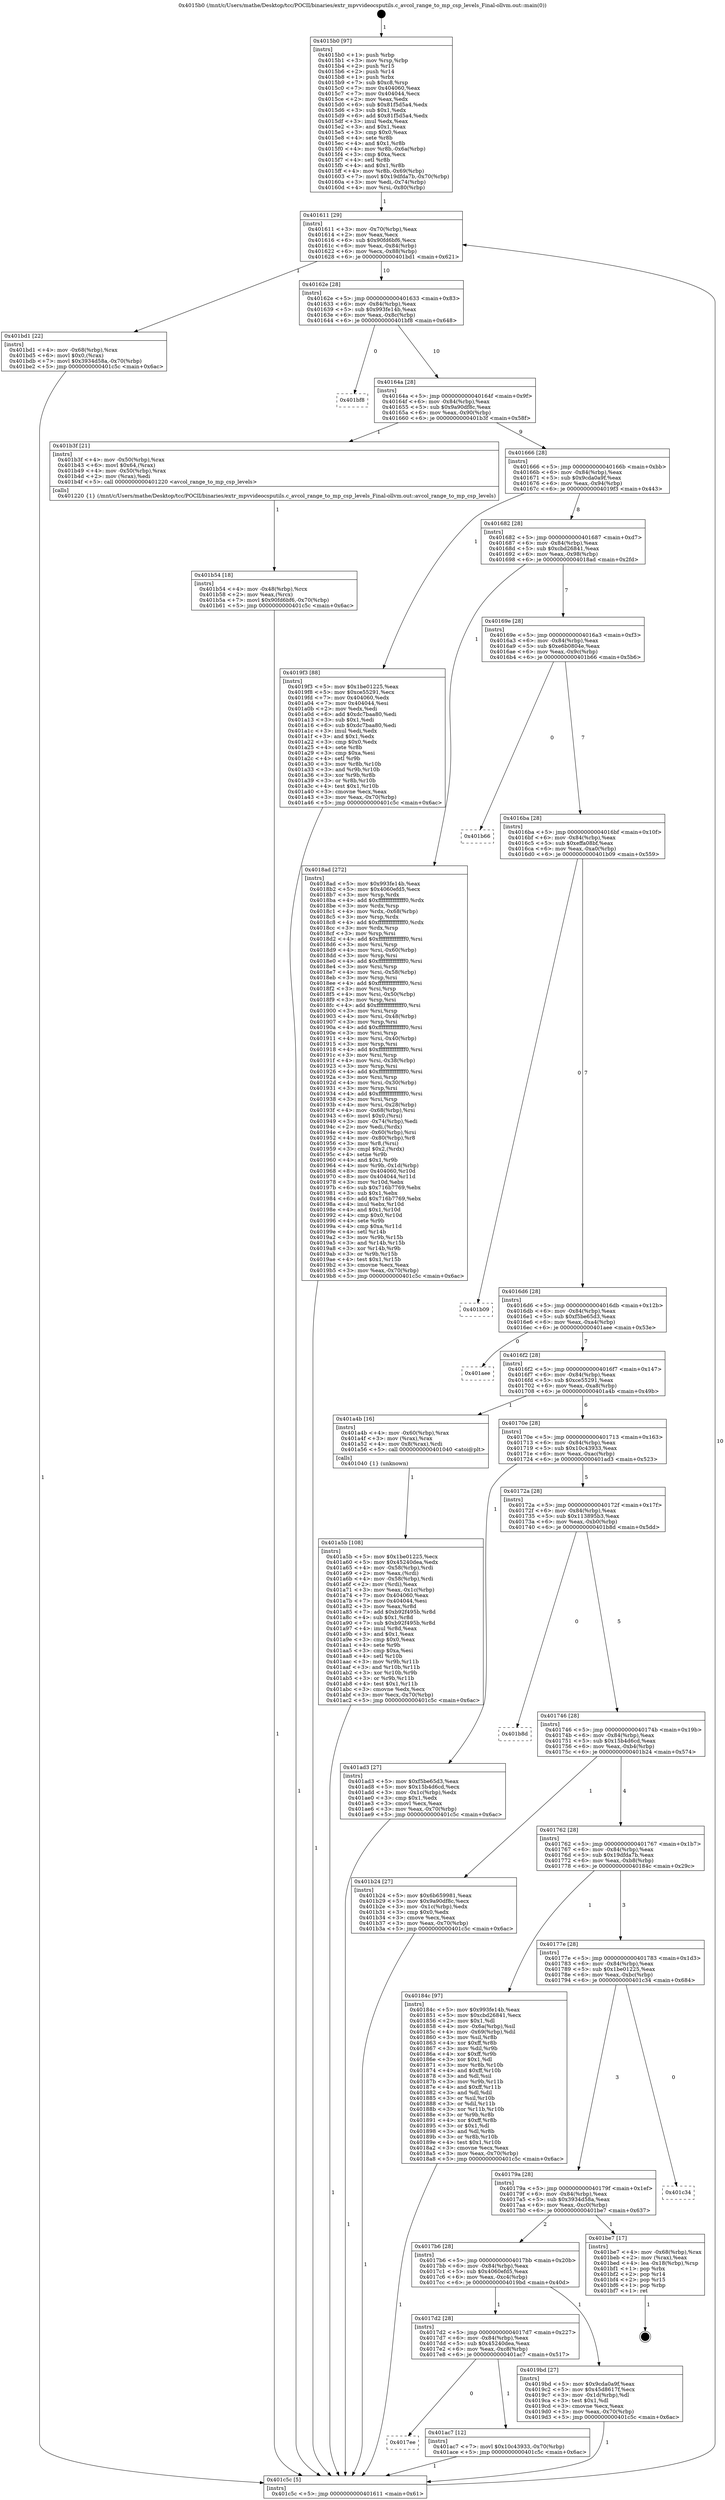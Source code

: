 digraph "0x4015b0" {
  label = "0x4015b0 (/mnt/c/Users/mathe/Desktop/tcc/POCII/binaries/extr_mpvvideocsputils.c_avcol_range_to_mp_csp_levels_Final-ollvm.out::main(0))"
  labelloc = "t"
  node[shape=record]

  Entry [label="",width=0.3,height=0.3,shape=circle,fillcolor=black,style=filled]
  "0x401611" [label="{
     0x401611 [29]\l
     | [instrs]\l
     &nbsp;&nbsp;0x401611 \<+3\>: mov -0x70(%rbp),%eax\l
     &nbsp;&nbsp;0x401614 \<+2\>: mov %eax,%ecx\l
     &nbsp;&nbsp;0x401616 \<+6\>: sub $0x90fd6bf6,%ecx\l
     &nbsp;&nbsp;0x40161c \<+6\>: mov %eax,-0x84(%rbp)\l
     &nbsp;&nbsp;0x401622 \<+6\>: mov %ecx,-0x88(%rbp)\l
     &nbsp;&nbsp;0x401628 \<+6\>: je 0000000000401bd1 \<main+0x621\>\l
  }"]
  "0x401bd1" [label="{
     0x401bd1 [22]\l
     | [instrs]\l
     &nbsp;&nbsp;0x401bd1 \<+4\>: mov -0x68(%rbp),%rax\l
     &nbsp;&nbsp;0x401bd5 \<+6\>: movl $0x0,(%rax)\l
     &nbsp;&nbsp;0x401bdb \<+7\>: movl $0x3934d58a,-0x70(%rbp)\l
     &nbsp;&nbsp;0x401be2 \<+5\>: jmp 0000000000401c5c \<main+0x6ac\>\l
  }"]
  "0x40162e" [label="{
     0x40162e [28]\l
     | [instrs]\l
     &nbsp;&nbsp;0x40162e \<+5\>: jmp 0000000000401633 \<main+0x83\>\l
     &nbsp;&nbsp;0x401633 \<+6\>: mov -0x84(%rbp),%eax\l
     &nbsp;&nbsp;0x401639 \<+5\>: sub $0x993fe14b,%eax\l
     &nbsp;&nbsp;0x40163e \<+6\>: mov %eax,-0x8c(%rbp)\l
     &nbsp;&nbsp;0x401644 \<+6\>: je 0000000000401bf8 \<main+0x648\>\l
  }"]
  Exit [label="",width=0.3,height=0.3,shape=circle,fillcolor=black,style=filled,peripheries=2]
  "0x401bf8" [label="{
     0x401bf8\l
  }", style=dashed]
  "0x40164a" [label="{
     0x40164a [28]\l
     | [instrs]\l
     &nbsp;&nbsp;0x40164a \<+5\>: jmp 000000000040164f \<main+0x9f\>\l
     &nbsp;&nbsp;0x40164f \<+6\>: mov -0x84(%rbp),%eax\l
     &nbsp;&nbsp;0x401655 \<+5\>: sub $0x9a90df8c,%eax\l
     &nbsp;&nbsp;0x40165a \<+6\>: mov %eax,-0x90(%rbp)\l
     &nbsp;&nbsp;0x401660 \<+6\>: je 0000000000401b3f \<main+0x58f\>\l
  }"]
  "0x401b54" [label="{
     0x401b54 [18]\l
     | [instrs]\l
     &nbsp;&nbsp;0x401b54 \<+4\>: mov -0x48(%rbp),%rcx\l
     &nbsp;&nbsp;0x401b58 \<+2\>: mov %eax,(%rcx)\l
     &nbsp;&nbsp;0x401b5a \<+7\>: movl $0x90fd6bf6,-0x70(%rbp)\l
     &nbsp;&nbsp;0x401b61 \<+5\>: jmp 0000000000401c5c \<main+0x6ac\>\l
  }"]
  "0x401b3f" [label="{
     0x401b3f [21]\l
     | [instrs]\l
     &nbsp;&nbsp;0x401b3f \<+4\>: mov -0x50(%rbp),%rax\l
     &nbsp;&nbsp;0x401b43 \<+6\>: movl $0x64,(%rax)\l
     &nbsp;&nbsp;0x401b49 \<+4\>: mov -0x50(%rbp),%rax\l
     &nbsp;&nbsp;0x401b4d \<+2\>: mov (%rax),%edi\l
     &nbsp;&nbsp;0x401b4f \<+5\>: call 0000000000401220 \<avcol_range_to_mp_csp_levels\>\l
     | [calls]\l
     &nbsp;&nbsp;0x401220 \{1\} (/mnt/c/Users/mathe/Desktop/tcc/POCII/binaries/extr_mpvvideocsputils.c_avcol_range_to_mp_csp_levels_Final-ollvm.out::avcol_range_to_mp_csp_levels)\l
  }"]
  "0x401666" [label="{
     0x401666 [28]\l
     | [instrs]\l
     &nbsp;&nbsp;0x401666 \<+5\>: jmp 000000000040166b \<main+0xbb\>\l
     &nbsp;&nbsp;0x40166b \<+6\>: mov -0x84(%rbp),%eax\l
     &nbsp;&nbsp;0x401671 \<+5\>: sub $0x9cda0a9f,%eax\l
     &nbsp;&nbsp;0x401676 \<+6\>: mov %eax,-0x94(%rbp)\l
     &nbsp;&nbsp;0x40167c \<+6\>: je 00000000004019f3 \<main+0x443\>\l
  }"]
  "0x4017ee" [label="{
     0x4017ee\l
  }", style=dashed]
  "0x4019f3" [label="{
     0x4019f3 [88]\l
     | [instrs]\l
     &nbsp;&nbsp;0x4019f3 \<+5\>: mov $0x1be01225,%eax\l
     &nbsp;&nbsp;0x4019f8 \<+5\>: mov $0xce55291,%ecx\l
     &nbsp;&nbsp;0x4019fd \<+7\>: mov 0x404060,%edx\l
     &nbsp;&nbsp;0x401a04 \<+7\>: mov 0x404044,%esi\l
     &nbsp;&nbsp;0x401a0b \<+2\>: mov %edx,%edi\l
     &nbsp;&nbsp;0x401a0d \<+6\>: add $0xdc7baa80,%edi\l
     &nbsp;&nbsp;0x401a13 \<+3\>: sub $0x1,%edi\l
     &nbsp;&nbsp;0x401a16 \<+6\>: sub $0xdc7baa80,%edi\l
     &nbsp;&nbsp;0x401a1c \<+3\>: imul %edi,%edx\l
     &nbsp;&nbsp;0x401a1f \<+3\>: and $0x1,%edx\l
     &nbsp;&nbsp;0x401a22 \<+3\>: cmp $0x0,%edx\l
     &nbsp;&nbsp;0x401a25 \<+4\>: sete %r8b\l
     &nbsp;&nbsp;0x401a29 \<+3\>: cmp $0xa,%esi\l
     &nbsp;&nbsp;0x401a2c \<+4\>: setl %r9b\l
     &nbsp;&nbsp;0x401a30 \<+3\>: mov %r8b,%r10b\l
     &nbsp;&nbsp;0x401a33 \<+3\>: and %r9b,%r10b\l
     &nbsp;&nbsp;0x401a36 \<+3\>: xor %r9b,%r8b\l
     &nbsp;&nbsp;0x401a39 \<+3\>: or %r8b,%r10b\l
     &nbsp;&nbsp;0x401a3c \<+4\>: test $0x1,%r10b\l
     &nbsp;&nbsp;0x401a40 \<+3\>: cmovne %ecx,%eax\l
     &nbsp;&nbsp;0x401a43 \<+3\>: mov %eax,-0x70(%rbp)\l
     &nbsp;&nbsp;0x401a46 \<+5\>: jmp 0000000000401c5c \<main+0x6ac\>\l
  }"]
  "0x401682" [label="{
     0x401682 [28]\l
     | [instrs]\l
     &nbsp;&nbsp;0x401682 \<+5\>: jmp 0000000000401687 \<main+0xd7\>\l
     &nbsp;&nbsp;0x401687 \<+6\>: mov -0x84(%rbp),%eax\l
     &nbsp;&nbsp;0x40168d \<+5\>: sub $0xcbd26841,%eax\l
     &nbsp;&nbsp;0x401692 \<+6\>: mov %eax,-0x98(%rbp)\l
     &nbsp;&nbsp;0x401698 \<+6\>: je 00000000004018ad \<main+0x2fd\>\l
  }"]
  "0x401ac7" [label="{
     0x401ac7 [12]\l
     | [instrs]\l
     &nbsp;&nbsp;0x401ac7 \<+7\>: movl $0x10c43933,-0x70(%rbp)\l
     &nbsp;&nbsp;0x401ace \<+5\>: jmp 0000000000401c5c \<main+0x6ac\>\l
  }"]
  "0x4018ad" [label="{
     0x4018ad [272]\l
     | [instrs]\l
     &nbsp;&nbsp;0x4018ad \<+5\>: mov $0x993fe14b,%eax\l
     &nbsp;&nbsp;0x4018b2 \<+5\>: mov $0x4060efd5,%ecx\l
     &nbsp;&nbsp;0x4018b7 \<+3\>: mov %rsp,%rdx\l
     &nbsp;&nbsp;0x4018ba \<+4\>: add $0xfffffffffffffff0,%rdx\l
     &nbsp;&nbsp;0x4018be \<+3\>: mov %rdx,%rsp\l
     &nbsp;&nbsp;0x4018c1 \<+4\>: mov %rdx,-0x68(%rbp)\l
     &nbsp;&nbsp;0x4018c5 \<+3\>: mov %rsp,%rdx\l
     &nbsp;&nbsp;0x4018c8 \<+4\>: add $0xfffffffffffffff0,%rdx\l
     &nbsp;&nbsp;0x4018cc \<+3\>: mov %rdx,%rsp\l
     &nbsp;&nbsp;0x4018cf \<+3\>: mov %rsp,%rsi\l
     &nbsp;&nbsp;0x4018d2 \<+4\>: add $0xfffffffffffffff0,%rsi\l
     &nbsp;&nbsp;0x4018d6 \<+3\>: mov %rsi,%rsp\l
     &nbsp;&nbsp;0x4018d9 \<+4\>: mov %rsi,-0x60(%rbp)\l
     &nbsp;&nbsp;0x4018dd \<+3\>: mov %rsp,%rsi\l
     &nbsp;&nbsp;0x4018e0 \<+4\>: add $0xfffffffffffffff0,%rsi\l
     &nbsp;&nbsp;0x4018e4 \<+3\>: mov %rsi,%rsp\l
     &nbsp;&nbsp;0x4018e7 \<+4\>: mov %rsi,-0x58(%rbp)\l
     &nbsp;&nbsp;0x4018eb \<+3\>: mov %rsp,%rsi\l
     &nbsp;&nbsp;0x4018ee \<+4\>: add $0xfffffffffffffff0,%rsi\l
     &nbsp;&nbsp;0x4018f2 \<+3\>: mov %rsi,%rsp\l
     &nbsp;&nbsp;0x4018f5 \<+4\>: mov %rsi,-0x50(%rbp)\l
     &nbsp;&nbsp;0x4018f9 \<+3\>: mov %rsp,%rsi\l
     &nbsp;&nbsp;0x4018fc \<+4\>: add $0xfffffffffffffff0,%rsi\l
     &nbsp;&nbsp;0x401900 \<+3\>: mov %rsi,%rsp\l
     &nbsp;&nbsp;0x401903 \<+4\>: mov %rsi,-0x48(%rbp)\l
     &nbsp;&nbsp;0x401907 \<+3\>: mov %rsp,%rsi\l
     &nbsp;&nbsp;0x40190a \<+4\>: add $0xfffffffffffffff0,%rsi\l
     &nbsp;&nbsp;0x40190e \<+3\>: mov %rsi,%rsp\l
     &nbsp;&nbsp;0x401911 \<+4\>: mov %rsi,-0x40(%rbp)\l
     &nbsp;&nbsp;0x401915 \<+3\>: mov %rsp,%rsi\l
     &nbsp;&nbsp;0x401918 \<+4\>: add $0xfffffffffffffff0,%rsi\l
     &nbsp;&nbsp;0x40191c \<+3\>: mov %rsi,%rsp\l
     &nbsp;&nbsp;0x40191f \<+4\>: mov %rsi,-0x38(%rbp)\l
     &nbsp;&nbsp;0x401923 \<+3\>: mov %rsp,%rsi\l
     &nbsp;&nbsp;0x401926 \<+4\>: add $0xfffffffffffffff0,%rsi\l
     &nbsp;&nbsp;0x40192a \<+3\>: mov %rsi,%rsp\l
     &nbsp;&nbsp;0x40192d \<+4\>: mov %rsi,-0x30(%rbp)\l
     &nbsp;&nbsp;0x401931 \<+3\>: mov %rsp,%rsi\l
     &nbsp;&nbsp;0x401934 \<+4\>: add $0xfffffffffffffff0,%rsi\l
     &nbsp;&nbsp;0x401938 \<+3\>: mov %rsi,%rsp\l
     &nbsp;&nbsp;0x40193b \<+4\>: mov %rsi,-0x28(%rbp)\l
     &nbsp;&nbsp;0x40193f \<+4\>: mov -0x68(%rbp),%rsi\l
     &nbsp;&nbsp;0x401943 \<+6\>: movl $0x0,(%rsi)\l
     &nbsp;&nbsp;0x401949 \<+3\>: mov -0x74(%rbp),%edi\l
     &nbsp;&nbsp;0x40194c \<+2\>: mov %edi,(%rdx)\l
     &nbsp;&nbsp;0x40194e \<+4\>: mov -0x60(%rbp),%rsi\l
     &nbsp;&nbsp;0x401952 \<+4\>: mov -0x80(%rbp),%r8\l
     &nbsp;&nbsp;0x401956 \<+3\>: mov %r8,(%rsi)\l
     &nbsp;&nbsp;0x401959 \<+3\>: cmpl $0x2,(%rdx)\l
     &nbsp;&nbsp;0x40195c \<+4\>: setne %r9b\l
     &nbsp;&nbsp;0x401960 \<+4\>: and $0x1,%r9b\l
     &nbsp;&nbsp;0x401964 \<+4\>: mov %r9b,-0x1d(%rbp)\l
     &nbsp;&nbsp;0x401968 \<+8\>: mov 0x404060,%r10d\l
     &nbsp;&nbsp;0x401970 \<+8\>: mov 0x404044,%r11d\l
     &nbsp;&nbsp;0x401978 \<+3\>: mov %r10d,%ebx\l
     &nbsp;&nbsp;0x40197b \<+6\>: sub $0x716b7769,%ebx\l
     &nbsp;&nbsp;0x401981 \<+3\>: sub $0x1,%ebx\l
     &nbsp;&nbsp;0x401984 \<+6\>: add $0x716b7769,%ebx\l
     &nbsp;&nbsp;0x40198a \<+4\>: imul %ebx,%r10d\l
     &nbsp;&nbsp;0x40198e \<+4\>: and $0x1,%r10d\l
     &nbsp;&nbsp;0x401992 \<+4\>: cmp $0x0,%r10d\l
     &nbsp;&nbsp;0x401996 \<+4\>: sete %r9b\l
     &nbsp;&nbsp;0x40199a \<+4\>: cmp $0xa,%r11d\l
     &nbsp;&nbsp;0x40199e \<+4\>: setl %r14b\l
     &nbsp;&nbsp;0x4019a2 \<+3\>: mov %r9b,%r15b\l
     &nbsp;&nbsp;0x4019a5 \<+3\>: and %r14b,%r15b\l
     &nbsp;&nbsp;0x4019a8 \<+3\>: xor %r14b,%r9b\l
     &nbsp;&nbsp;0x4019ab \<+3\>: or %r9b,%r15b\l
     &nbsp;&nbsp;0x4019ae \<+4\>: test $0x1,%r15b\l
     &nbsp;&nbsp;0x4019b2 \<+3\>: cmovne %ecx,%eax\l
     &nbsp;&nbsp;0x4019b5 \<+3\>: mov %eax,-0x70(%rbp)\l
     &nbsp;&nbsp;0x4019b8 \<+5\>: jmp 0000000000401c5c \<main+0x6ac\>\l
  }"]
  "0x40169e" [label="{
     0x40169e [28]\l
     | [instrs]\l
     &nbsp;&nbsp;0x40169e \<+5\>: jmp 00000000004016a3 \<main+0xf3\>\l
     &nbsp;&nbsp;0x4016a3 \<+6\>: mov -0x84(%rbp),%eax\l
     &nbsp;&nbsp;0x4016a9 \<+5\>: sub $0xe6b0804e,%eax\l
     &nbsp;&nbsp;0x4016ae \<+6\>: mov %eax,-0x9c(%rbp)\l
     &nbsp;&nbsp;0x4016b4 \<+6\>: je 0000000000401b66 \<main+0x5b6\>\l
  }"]
  "0x401a5b" [label="{
     0x401a5b [108]\l
     | [instrs]\l
     &nbsp;&nbsp;0x401a5b \<+5\>: mov $0x1be01225,%ecx\l
     &nbsp;&nbsp;0x401a60 \<+5\>: mov $0x45240dea,%edx\l
     &nbsp;&nbsp;0x401a65 \<+4\>: mov -0x58(%rbp),%rdi\l
     &nbsp;&nbsp;0x401a69 \<+2\>: mov %eax,(%rdi)\l
     &nbsp;&nbsp;0x401a6b \<+4\>: mov -0x58(%rbp),%rdi\l
     &nbsp;&nbsp;0x401a6f \<+2\>: mov (%rdi),%eax\l
     &nbsp;&nbsp;0x401a71 \<+3\>: mov %eax,-0x1c(%rbp)\l
     &nbsp;&nbsp;0x401a74 \<+7\>: mov 0x404060,%eax\l
     &nbsp;&nbsp;0x401a7b \<+7\>: mov 0x404044,%esi\l
     &nbsp;&nbsp;0x401a82 \<+3\>: mov %eax,%r8d\l
     &nbsp;&nbsp;0x401a85 \<+7\>: add $0xb92f495b,%r8d\l
     &nbsp;&nbsp;0x401a8c \<+4\>: sub $0x1,%r8d\l
     &nbsp;&nbsp;0x401a90 \<+7\>: sub $0xb92f495b,%r8d\l
     &nbsp;&nbsp;0x401a97 \<+4\>: imul %r8d,%eax\l
     &nbsp;&nbsp;0x401a9b \<+3\>: and $0x1,%eax\l
     &nbsp;&nbsp;0x401a9e \<+3\>: cmp $0x0,%eax\l
     &nbsp;&nbsp;0x401aa1 \<+4\>: sete %r9b\l
     &nbsp;&nbsp;0x401aa5 \<+3\>: cmp $0xa,%esi\l
     &nbsp;&nbsp;0x401aa8 \<+4\>: setl %r10b\l
     &nbsp;&nbsp;0x401aac \<+3\>: mov %r9b,%r11b\l
     &nbsp;&nbsp;0x401aaf \<+3\>: and %r10b,%r11b\l
     &nbsp;&nbsp;0x401ab2 \<+3\>: xor %r10b,%r9b\l
     &nbsp;&nbsp;0x401ab5 \<+3\>: or %r9b,%r11b\l
     &nbsp;&nbsp;0x401ab8 \<+4\>: test $0x1,%r11b\l
     &nbsp;&nbsp;0x401abc \<+3\>: cmovne %edx,%ecx\l
     &nbsp;&nbsp;0x401abf \<+3\>: mov %ecx,-0x70(%rbp)\l
     &nbsp;&nbsp;0x401ac2 \<+5\>: jmp 0000000000401c5c \<main+0x6ac\>\l
  }"]
  "0x401b66" [label="{
     0x401b66\l
  }", style=dashed]
  "0x4016ba" [label="{
     0x4016ba [28]\l
     | [instrs]\l
     &nbsp;&nbsp;0x4016ba \<+5\>: jmp 00000000004016bf \<main+0x10f\>\l
     &nbsp;&nbsp;0x4016bf \<+6\>: mov -0x84(%rbp),%eax\l
     &nbsp;&nbsp;0x4016c5 \<+5\>: sub $0xeffa08bf,%eax\l
     &nbsp;&nbsp;0x4016ca \<+6\>: mov %eax,-0xa0(%rbp)\l
     &nbsp;&nbsp;0x4016d0 \<+6\>: je 0000000000401b09 \<main+0x559\>\l
  }"]
  "0x4017d2" [label="{
     0x4017d2 [28]\l
     | [instrs]\l
     &nbsp;&nbsp;0x4017d2 \<+5\>: jmp 00000000004017d7 \<main+0x227\>\l
     &nbsp;&nbsp;0x4017d7 \<+6\>: mov -0x84(%rbp),%eax\l
     &nbsp;&nbsp;0x4017dd \<+5\>: sub $0x45240dea,%eax\l
     &nbsp;&nbsp;0x4017e2 \<+6\>: mov %eax,-0xc8(%rbp)\l
     &nbsp;&nbsp;0x4017e8 \<+6\>: je 0000000000401ac7 \<main+0x517\>\l
  }"]
  "0x401b09" [label="{
     0x401b09\l
  }", style=dashed]
  "0x4016d6" [label="{
     0x4016d6 [28]\l
     | [instrs]\l
     &nbsp;&nbsp;0x4016d6 \<+5\>: jmp 00000000004016db \<main+0x12b\>\l
     &nbsp;&nbsp;0x4016db \<+6\>: mov -0x84(%rbp),%eax\l
     &nbsp;&nbsp;0x4016e1 \<+5\>: sub $0xf5be65d3,%eax\l
     &nbsp;&nbsp;0x4016e6 \<+6\>: mov %eax,-0xa4(%rbp)\l
     &nbsp;&nbsp;0x4016ec \<+6\>: je 0000000000401aee \<main+0x53e\>\l
  }"]
  "0x4019bd" [label="{
     0x4019bd [27]\l
     | [instrs]\l
     &nbsp;&nbsp;0x4019bd \<+5\>: mov $0x9cda0a9f,%eax\l
     &nbsp;&nbsp;0x4019c2 \<+5\>: mov $0x45d8617f,%ecx\l
     &nbsp;&nbsp;0x4019c7 \<+3\>: mov -0x1d(%rbp),%dl\l
     &nbsp;&nbsp;0x4019ca \<+3\>: test $0x1,%dl\l
     &nbsp;&nbsp;0x4019cd \<+3\>: cmovne %ecx,%eax\l
     &nbsp;&nbsp;0x4019d0 \<+3\>: mov %eax,-0x70(%rbp)\l
     &nbsp;&nbsp;0x4019d3 \<+5\>: jmp 0000000000401c5c \<main+0x6ac\>\l
  }"]
  "0x401aee" [label="{
     0x401aee\l
  }", style=dashed]
  "0x4016f2" [label="{
     0x4016f2 [28]\l
     | [instrs]\l
     &nbsp;&nbsp;0x4016f2 \<+5\>: jmp 00000000004016f7 \<main+0x147\>\l
     &nbsp;&nbsp;0x4016f7 \<+6\>: mov -0x84(%rbp),%eax\l
     &nbsp;&nbsp;0x4016fd \<+5\>: sub $0xce55291,%eax\l
     &nbsp;&nbsp;0x401702 \<+6\>: mov %eax,-0xa8(%rbp)\l
     &nbsp;&nbsp;0x401708 \<+6\>: je 0000000000401a4b \<main+0x49b\>\l
  }"]
  "0x4017b6" [label="{
     0x4017b6 [28]\l
     | [instrs]\l
     &nbsp;&nbsp;0x4017b6 \<+5\>: jmp 00000000004017bb \<main+0x20b\>\l
     &nbsp;&nbsp;0x4017bb \<+6\>: mov -0x84(%rbp),%eax\l
     &nbsp;&nbsp;0x4017c1 \<+5\>: sub $0x4060efd5,%eax\l
     &nbsp;&nbsp;0x4017c6 \<+6\>: mov %eax,-0xc4(%rbp)\l
     &nbsp;&nbsp;0x4017cc \<+6\>: je 00000000004019bd \<main+0x40d\>\l
  }"]
  "0x401a4b" [label="{
     0x401a4b [16]\l
     | [instrs]\l
     &nbsp;&nbsp;0x401a4b \<+4\>: mov -0x60(%rbp),%rax\l
     &nbsp;&nbsp;0x401a4f \<+3\>: mov (%rax),%rax\l
     &nbsp;&nbsp;0x401a52 \<+4\>: mov 0x8(%rax),%rdi\l
     &nbsp;&nbsp;0x401a56 \<+5\>: call 0000000000401040 \<atoi@plt\>\l
     | [calls]\l
     &nbsp;&nbsp;0x401040 \{1\} (unknown)\l
  }"]
  "0x40170e" [label="{
     0x40170e [28]\l
     | [instrs]\l
     &nbsp;&nbsp;0x40170e \<+5\>: jmp 0000000000401713 \<main+0x163\>\l
     &nbsp;&nbsp;0x401713 \<+6\>: mov -0x84(%rbp),%eax\l
     &nbsp;&nbsp;0x401719 \<+5\>: sub $0x10c43933,%eax\l
     &nbsp;&nbsp;0x40171e \<+6\>: mov %eax,-0xac(%rbp)\l
     &nbsp;&nbsp;0x401724 \<+6\>: je 0000000000401ad3 \<main+0x523\>\l
  }"]
  "0x401be7" [label="{
     0x401be7 [17]\l
     | [instrs]\l
     &nbsp;&nbsp;0x401be7 \<+4\>: mov -0x68(%rbp),%rax\l
     &nbsp;&nbsp;0x401beb \<+2\>: mov (%rax),%eax\l
     &nbsp;&nbsp;0x401bed \<+4\>: lea -0x18(%rbp),%rsp\l
     &nbsp;&nbsp;0x401bf1 \<+1\>: pop %rbx\l
     &nbsp;&nbsp;0x401bf2 \<+2\>: pop %r14\l
     &nbsp;&nbsp;0x401bf4 \<+2\>: pop %r15\l
     &nbsp;&nbsp;0x401bf6 \<+1\>: pop %rbp\l
     &nbsp;&nbsp;0x401bf7 \<+1\>: ret\l
  }"]
  "0x401ad3" [label="{
     0x401ad3 [27]\l
     | [instrs]\l
     &nbsp;&nbsp;0x401ad3 \<+5\>: mov $0xf5be65d3,%eax\l
     &nbsp;&nbsp;0x401ad8 \<+5\>: mov $0x15b4d6cd,%ecx\l
     &nbsp;&nbsp;0x401add \<+3\>: mov -0x1c(%rbp),%edx\l
     &nbsp;&nbsp;0x401ae0 \<+3\>: cmp $0x1,%edx\l
     &nbsp;&nbsp;0x401ae3 \<+3\>: cmovl %ecx,%eax\l
     &nbsp;&nbsp;0x401ae6 \<+3\>: mov %eax,-0x70(%rbp)\l
     &nbsp;&nbsp;0x401ae9 \<+5\>: jmp 0000000000401c5c \<main+0x6ac\>\l
  }"]
  "0x40172a" [label="{
     0x40172a [28]\l
     | [instrs]\l
     &nbsp;&nbsp;0x40172a \<+5\>: jmp 000000000040172f \<main+0x17f\>\l
     &nbsp;&nbsp;0x40172f \<+6\>: mov -0x84(%rbp),%eax\l
     &nbsp;&nbsp;0x401735 \<+5\>: sub $0x113895b3,%eax\l
     &nbsp;&nbsp;0x40173a \<+6\>: mov %eax,-0xb0(%rbp)\l
     &nbsp;&nbsp;0x401740 \<+6\>: je 0000000000401b8d \<main+0x5dd\>\l
  }"]
  "0x40179a" [label="{
     0x40179a [28]\l
     | [instrs]\l
     &nbsp;&nbsp;0x40179a \<+5\>: jmp 000000000040179f \<main+0x1ef\>\l
     &nbsp;&nbsp;0x40179f \<+6\>: mov -0x84(%rbp),%eax\l
     &nbsp;&nbsp;0x4017a5 \<+5\>: sub $0x3934d58a,%eax\l
     &nbsp;&nbsp;0x4017aa \<+6\>: mov %eax,-0xc0(%rbp)\l
     &nbsp;&nbsp;0x4017b0 \<+6\>: je 0000000000401be7 \<main+0x637\>\l
  }"]
  "0x401b8d" [label="{
     0x401b8d\l
  }", style=dashed]
  "0x401746" [label="{
     0x401746 [28]\l
     | [instrs]\l
     &nbsp;&nbsp;0x401746 \<+5\>: jmp 000000000040174b \<main+0x19b\>\l
     &nbsp;&nbsp;0x40174b \<+6\>: mov -0x84(%rbp),%eax\l
     &nbsp;&nbsp;0x401751 \<+5\>: sub $0x15b4d6cd,%eax\l
     &nbsp;&nbsp;0x401756 \<+6\>: mov %eax,-0xb4(%rbp)\l
     &nbsp;&nbsp;0x40175c \<+6\>: je 0000000000401b24 \<main+0x574\>\l
  }"]
  "0x401c34" [label="{
     0x401c34\l
  }", style=dashed]
  "0x401b24" [label="{
     0x401b24 [27]\l
     | [instrs]\l
     &nbsp;&nbsp;0x401b24 \<+5\>: mov $0x6b659981,%eax\l
     &nbsp;&nbsp;0x401b29 \<+5\>: mov $0x9a90df8c,%ecx\l
     &nbsp;&nbsp;0x401b2e \<+3\>: mov -0x1c(%rbp),%edx\l
     &nbsp;&nbsp;0x401b31 \<+3\>: cmp $0x0,%edx\l
     &nbsp;&nbsp;0x401b34 \<+3\>: cmove %ecx,%eax\l
     &nbsp;&nbsp;0x401b37 \<+3\>: mov %eax,-0x70(%rbp)\l
     &nbsp;&nbsp;0x401b3a \<+5\>: jmp 0000000000401c5c \<main+0x6ac\>\l
  }"]
  "0x401762" [label="{
     0x401762 [28]\l
     | [instrs]\l
     &nbsp;&nbsp;0x401762 \<+5\>: jmp 0000000000401767 \<main+0x1b7\>\l
     &nbsp;&nbsp;0x401767 \<+6\>: mov -0x84(%rbp),%eax\l
     &nbsp;&nbsp;0x40176d \<+5\>: sub $0x19dfda7b,%eax\l
     &nbsp;&nbsp;0x401772 \<+6\>: mov %eax,-0xb8(%rbp)\l
     &nbsp;&nbsp;0x401778 \<+6\>: je 000000000040184c \<main+0x29c\>\l
  }"]
  "0x4015b0" [label="{
     0x4015b0 [97]\l
     | [instrs]\l
     &nbsp;&nbsp;0x4015b0 \<+1\>: push %rbp\l
     &nbsp;&nbsp;0x4015b1 \<+3\>: mov %rsp,%rbp\l
     &nbsp;&nbsp;0x4015b4 \<+2\>: push %r15\l
     &nbsp;&nbsp;0x4015b6 \<+2\>: push %r14\l
     &nbsp;&nbsp;0x4015b8 \<+1\>: push %rbx\l
     &nbsp;&nbsp;0x4015b9 \<+7\>: sub $0xc8,%rsp\l
     &nbsp;&nbsp;0x4015c0 \<+7\>: mov 0x404060,%eax\l
     &nbsp;&nbsp;0x4015c7 \<+7\>: mov 0x404044,%ecx\l
     &nbsp;&nbsp;0x4015ce \<+2\>: mov %eax,%edx\l
     &nbsp;&nbsp;0x4015d0 \<+6\>: sub $0x81f5d5a4,%edx\l
     &nbsp;&nbsp;0x4015d6 \<+3\>: sub $0x1,%edx\l
     &nbsp;&nbsp;0x4015d9 \<+6\>: add $0x81f5d5a4,%edx\l
     &nbsp;&nbsp;0x4015df \<+3\>: imul %edx,%eax\l
     &nbsp;&nbsp;0x4015e2 \<+3\>: and $0x1,%eax\l
     &nbsp;&nbsp;0x4015e5 \<+3\>: cmp $0x0,%eax\l
     &nbsp;&nbsp;0x4015e8 \<+4\>: sete %r8b\l
     &nbsp;&nbsp;0x4015ec \<+4\>: and $0x1,%r8b\l
     &nbsp;&nbsp;0x4015f0 \<+4\>: mov %r8b,-0x6a(%rbp)\l
     &nbsp;&nbsp;0x4015f4 \<+3\>: cmp $0xa,%ecx\l
     &nbsp;&nbsp;0x4015f7 \<+4\>: setl %r8b\l
     &nbsp;&nbsp;0x4015fb \<+4\>: and $0x1,%r8b\l
     &nbsp;&nbsp;0x4015ff \<+4\>: mov %r8b,-0x69(%rbp)\l
     &nbsp;&nbsp;0x401603 \<+7\>: movl $0x19dfda7b,-0x70(%rbp)\l
     &nbsp;&nbsp;0x40160a \<+3\>: mov %edi,-0x74(%rbp)\l
     &nbsp;&nbsp;0x40160d \<+4\>: mov %rsi,-0x80(%rbp)\l
  }"]
  "0x40184c" [label="{
     0x40184c [97]\l
     | [instrs]\l
     &nbsp;&nbsp;0x40184c \<+5\>: mov $0x993fe14b,%eax\l
     &nbsp;&nbsp;0x401851 \<+5\>: mov $0xcbd26841,%ecx\l
     &nbsp;&nbsp;0x401856 \<+2\>: mov $0x1,%dl\l
     &nbsp;&nbsp;0x401858 \<+4\>: mov -0x6a(%rbp),%sil\l
     &nbsp;&nbsp;0x40185c \<+4\>: mov -0x69(%rbp),%dil\l
     &nbsp;&nbsp;0x401860 \<+3\>: mov %sil,%r8b\l
     &nbsp;&nbsp;0x401863 \<+4\>: xor $0xff,%r8b\l
     &nbsp;&nbsp;0x401867 \<+3\>: mov %dil,%r9b\l
     &nbsp;&nbsp;0x40186a \<+4\>: xor $0xff,%r9b\l
     &nbsp;&nbsp;0x40186e \<+3\>: xor $0x1,%dl\l
     &nbsp;&nbsp;0x401871 \<+3\>: mov %r8b,%r10b\l
     &nbsp;&nbsp;0x401874 \<+4\>: and $0xff,%r10b\l
     &nbsp;&nbsp;0x401878 \<+3\>: and %dl,%sil\l
     &nbsp;&nbsp;0x40187b \<+3\>: mov %r9b,%r11b\l
     &nbsp;&nbsp;0x40187e \<+4\>: and $0xff,%r11b\l
     &nbsp;&nbsp;0x401882 \<+3\>: and %dl,%dil\l
     &nbsp;&nbsp;0x401885 \<+3\>: or %sil,%r10b\l
     &nbsp;&nbsp;0x401888 \<+3\>: or %dil,%r11b\l
     &nbsp;&nbsp;0x40188b \<+3\>: xor %r11b,%r10b\l
     &nbsp;&nbsp;0x40188e \<+3\>: or %r9b,%r8b\l
     &nbsp;&nbsp;0x401891 \<+4\>: xor $0xff,%r8b\l
     &nbsp;&nbsp;0x401895 \<+3\>: or $0x1,%dl\l
     &nbsp;&nbsp;0x401898 \<+3\>: and %dl,%r8b\l
     &nbsp;&nbsp;0x40189b \<+3\>: or %r8b,%r10b\l
     &nbsp;&nbsp;0x40189e \<+4\>: test $0x1,%r10b\l
     &nbsp;&nbsp;0x4018a2 \<+3\>: cmovne %ecx,%eax\l
     &nbsp;&nbsp;0x4018a5 \<+3\>: mov %eax,-0x70(%rbp)\l
     &nbsp;&nbsp;0x4018a8 \<+5\>: jmp 0000000000401c5c \<main+0x6ac\>\l
  }"]
  "0x40177e" [label="{
     0x40177e [28]\l
     | [instrs]\l
     &nbsp;&nbsp;0x40177e \<+5\>: jmp 0000000000401783 \<main+0x1d3\>\l
     &nbsp;&nbsp;0x401783 \<+6\>: mov -0x84(%rbp),%eax\l
     &nbsp;&nbsp;0x401789 \<+5\>: sub $0x1be01225,%eax\l
     &nbsp;&nbsp;0x40178e \<+6\>: mov %eax,-0xbc(%rbp)\l
     &nbsp;&nbsp;0x401794 \<+6\>: je 0000000000401c34 \<main+0x684\>\l
  }"]
  "0x401c5c" [label="{
     0x401c5c [5]\l
     | [instrs]\l
     &nbsp;&nbsp;0x401c5c \<+5\>: jmp 0000000000401611 \<main+0x61\>\l
  }"]
  Entry -> "0x4015b0" [label=" 1"]
  "0x401611" -> "0x401bd1" [label=" 1"]
  "0x401611" -> "0x40162e" [label=" 10"]
  "0x401be7" -> Exit [label=" 1"]
  "0x40162e" -> "0x401bf8" [label=" 0"]
  "0x40162e" -> "0x40164a" [label=" 10"]
  "0x401bd1" -> "0x401c5c" [label=" 1"]
  "0x40164a" -> "0x401b3f" [label=" 1"]
  "0x40164a" -> "0x401666" [label=" 9"]
  "0x401b54" -> "0x401c5c" [label=" 1"]
  "0x401666" -> "0x4019f3" [label=" 1"]
  "0x401666" -> "0x401682" [label=" 8"]
  "0x401b3f" -> "0x401b54" [label=" 1"]
  "0x401682" -> "0x4018ad" [label=" 1"]
  "0x401682" -> "0x40169e" [label=" 7"]
  "0x401b24" -> "0x401c5c" [label=" 1"]
  "0x40169e" -> "0x401b66" [label=" 0"]
  "0x40169e" -> "0x4016ba" [label=" 7"]
  "0x401ac7" -> "0x401c5c" [label=" 1"]
  "0x4016ba" -> "0x401b09" [label=" 0"]
  "0x4016ba" -> "0x4016d6" [label=" 7"]
  "0x4017d2" -> "0x4017ee" [label=" 0"]
  "0x4016d6" -> "0x401aee" [label=" 0"]
  "0x4016d6" -> "0x4016f2" [label=" 7"]
  "0x4017d2" -> "0x401ac7" [label=" 1"]
  "0x4016f2" -> "0x401a4b" [label=" 1"]
  "0x4016f2" -> "0x40170e" [label=" 6"]
  "0x401a5b" -> "0x401c5c" [label=" 1"]
  "0x40170e" -> "0x401ad3" [label=" 1"]
  "0x40170e" -> "0x40172a" [label=" 5"]
  "0x401a4b" -> "0x401a5b" [label=" 1"]
  "0x40172a" -> "0x401b8d" [label=" 0"]
  "0x40172a" -> "0x401746" [label=" 5"]
  "0x4019bd" -> "0x401c5c" [label=" 1"]
  "0x401746" -> "0x401b24" [label=" 1"]
  "0x401746" -> "0x401762" [label=" 4"]
  "0x4017b6" -> "0x4017d2" [label=" 1"]
  "0x401762" -> "0x40184c" [label=" 1"]
  "0x401762" -> "0x40177e" [label=" 3"]
  "0x40184c" -> "0x401c5c" [label=" 1"]
  "0x4015b0" -> "0x401611" [label=" 1"]
  "0x401c5c" -> "0x401611" [label=" 10"]
  "0x401ad3" -> "0x401c5c" [label=" 1"]
  "0x4018ad" -> "0x401c5c" [label=" 1"]
  "0x4017b6" -> "0x4019bd" [label=" 1"]
  "0x40177e" -> "0x401c34" [label=" 0"]
  "0x40177e" -> "0x40179a" [label=" 3"]
  "0x4019f3" -> "0x401c5c" [label=" 1"]
  "0x40179a" -> "0x401be7" [label=" 1"]
  "0x40179a" -> "0x4017b6" [label=" 2"]
}
